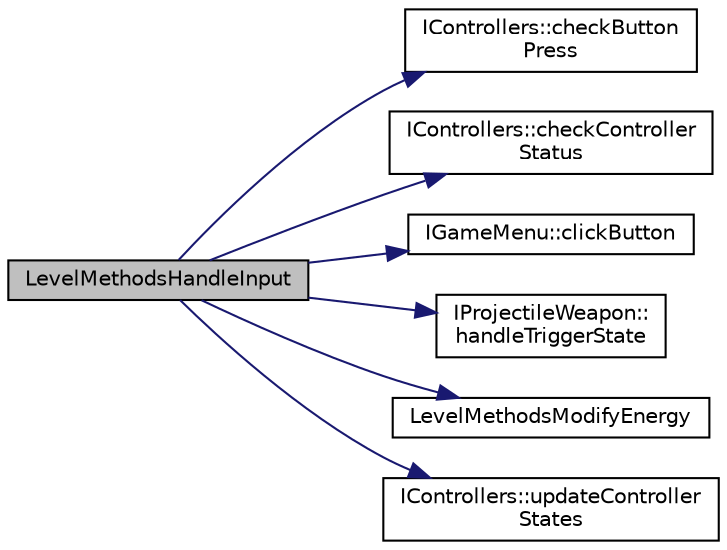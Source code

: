 digraph "LevelMethodsHandleInput"
{
 // LATEX_PDF_SIZE
  edge [fontname="Helvetica",fontsize="10",labelfontname="Helvetica",labelfontsize="10"];
  node [fontname="Helvetica",fontsize="10",shape=record];
  rankdir="LR";
  Node1 [label="LevelMethodsHandleInput",height=0.2,width=0.4,color="black", fillcolor="grey75", style="filled", fontcolor="black",tooltip="// Updates the controller state and modifies actions based on controller state, returns true if home ..."];
  Node1 -> Node2 [color="midnightblue",fontsize="10",style="solid",fontname="Helvetica"];
  Node2 [label="IControllers::checkButton\lPress",height=0.2,width=0.4,color="black", fillcolor="white", style="filled",URL="$class_i_controllers.html#a0c094e58f5eef47724341c44279f6b3a",tooltip=" "];
  Node1 -> Node3 [color="midnightblue",fontsize="10",style="solid",fontname="Helvetica"];
  Node3 [label="IControllers::checkController\lStatus",height=0.2,width=0.4,color="black", fillcolor="white", style="filled",URL="$class_i_controllers.html#a3b48a4c38334614b878dc3a5dc0e3340",tooltip=" "];
  Node1 -> Node4 [color="midnightblue",fontsize="10",style="solid",fontname="Helvetica"];
  Node4 [label="IGameMenu::clickButton",height=0.2,width=0.4,color="black", fillcolor="white", style="filled",URL="$class_i_game_menu.html#a0f720c2d82a421065a83265948df86e1",tooltip=" "];
  Node1 -> Node5 [color="midnightblue",fontsize="10",style="solid",fontname="Helvetica"];
  Node5 [label="IProjectileWeapon::\lhandleTriggerState",height=0.2,width=0.4,color="black", fillcolor="white", style="filled",URL="$class_i_projectile_weapon.html#afd1e6fbba4e3721639c0ca999be8e8d3",tooltip=" "];
  Node1 -> Node6 [color="midnightblue",fontsize="10",style="solid",fontname="Helvetica"];
  Node6 [label="LevelMethodsModifyEnergy",height=0.2,width=0.4,color="black", fillcolor="white", style="filled",URL="$_level_methods_8cpp.html#ae2b42fb2944936dcc6a5683cd4ca52a7",tooltip=" "];
  Node1 -> Node7 [color="midnightblue",fontsize="10",style="solid",fontname="Helvetica"];
  Node7 [label="IControllers::updateController\lStates",height=0.2,width=0.4,color="black", fillcolor="white", style="filled",URL="$class_i_controllers.html#a899274bf83719f120b82c612e60fe31b",tooltip="A call to this will update all of the most recent controller states ... /summary>"];
}
